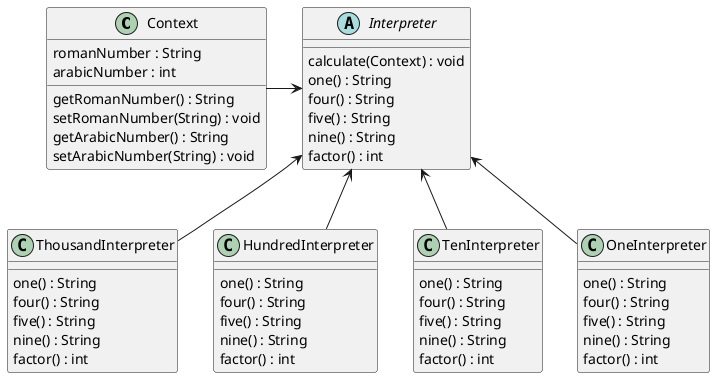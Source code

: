 @startuml

class Context {
    romanNumber : String
    arabicNumber : int
    getRomanNumber() : String
    setRomanNumber(String) : void
    getArabicNumber() : String
    setArabicNumber(String) : void
}

abstract class Interpreter {
    calculate(Context) : void
    one() : String
    four() : String
    five() : String
    nine() : String
    factor() : int
}

class ThousandInterpreter {
    one() : String
    four() : String
    five() : String
    nine() : String
    factor() : int
}

class HundredInterpreter {
    one() : String
    four() : String
    five() : String
    nine() : String
    factor() : int
}

class TenInterpreter {
    one() : String
    four() : String
    five() : String
    nine() : String
    factor() : int
}

class OneInterpreter {
    one() : String
    four() : String
    five() : String
    nine() : String
    factor() : int
}

Context -> Interpreter
Interpreter <-- ThousandInterpreter
Interpreter <-- HundredInterpreter
Interpreter <-- TenInterpreter
Interpreter <-- OneInterpreter

@enduml